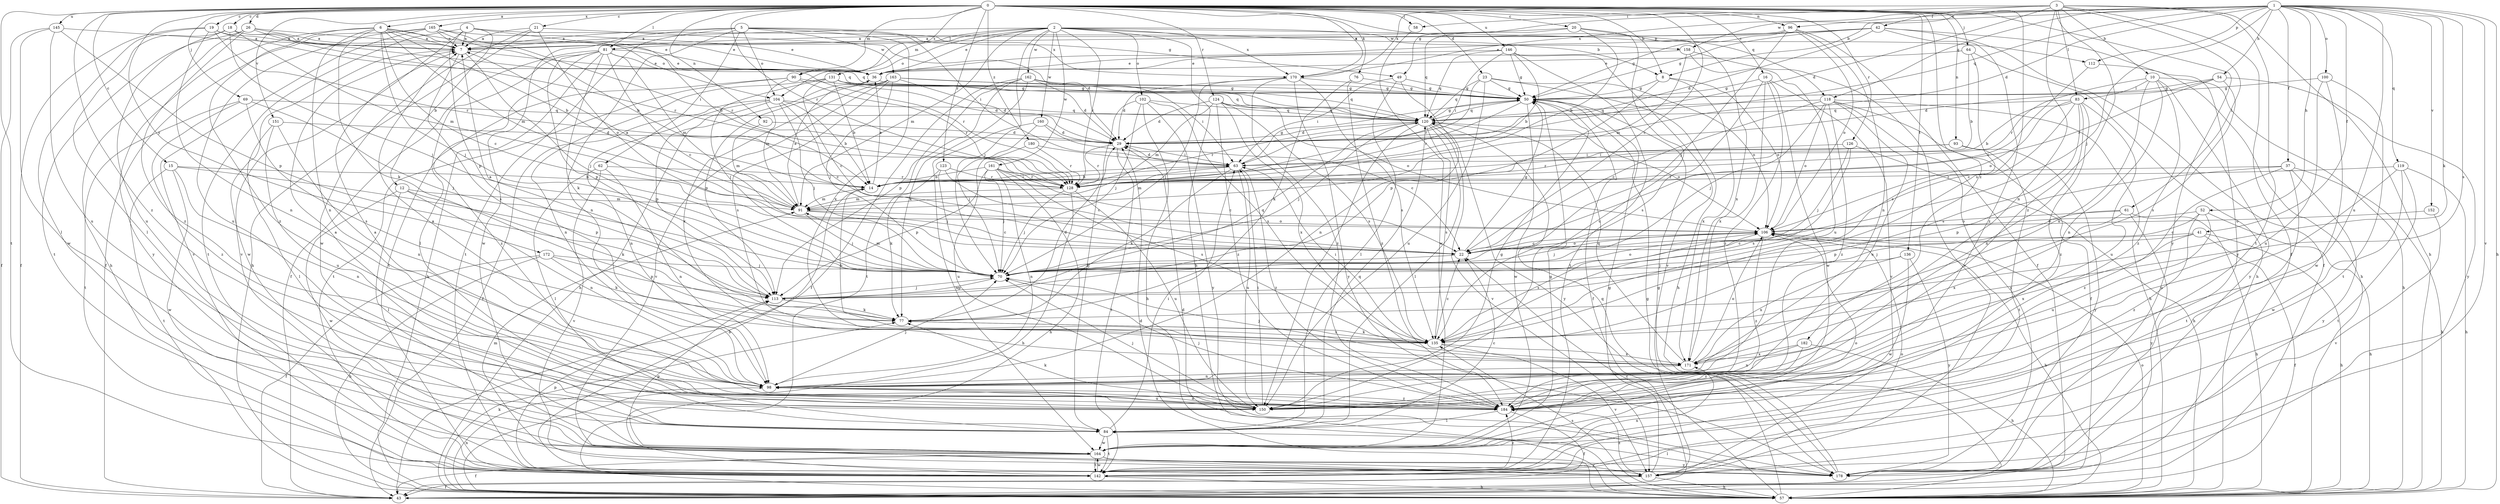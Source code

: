 strict digraph  {
0;
1;
2;
3;
4;
5;
6;
7;
8;
10;
12;
14;
15;
16;
18;
19;
20;
21;
22;
23;
26;
29;
36;
37;
41;
42;
43;
49;
50;
52;
54;
57;
58;
61;
62;
63;
64;
69;
70;
76;
77;
81;
83;
84;
90;
91;
92;
93;
96;
98;
100;
102;
104;
106;
112;
113;
118;
119;
120;
123;
124;
126;
128;
131;
135;
136;
142;
145;
146;
150;
151;
152;
157;
158;
160;
161;
162;
163;
164;
165;
170;
171;
172;
178;
180;
182;
184;
0 -> 6  [label=a];
0 -> 8  [label=b];
0 -> 15  [label=c];
0 -> 16  [label=c];
0 -> 18  [label=c];
0 -> 19  [label=c];
0 -> 20  [label=c];
0 -> 21  [label=c];
0 -> 22  [label=c];
0 -> 23  [label=d];
0 -> 26  [label=d];
0 -> 58  [label=i];
0 -> 64  [label=j];
0 -> 69  [label=j];
0 -> 76  [label=k];
0 -> 81  [label=l];
0 -> 90  [label=m];
0 -> 92  [label=n];
0 -> 93  [label=n];
0 -> 96  [label=n];
0 -> 118  [label=q];
0 -> 123  [label=r];
0 -> 124  [label=r];
0 -> 126  [label=r];
0 -> 128  [label=r];
0 -> 131  [label=s];
0 -> 135  [label=s];
0 -> 136  [label=t];
0 -> 142  [label=t];
0 -> 145  [label=u];
0 -> 146  [label=u];
0 -> 151  [label=v];
0 -> 165  [label=x];
0 -> 170  [label=x];
0 -> 172  [label=y];
0 -> 178  [label=y];
0 -> 180  [label=z];
0 -> 182  [label=z];
0 -> 184  [label=z];
1 -> 8  [label=b];
1 -> 29  [label=d];
1 -> 37  [label=f];
1 -> 41  [label=f];
1 -> 52  [label=h];
1 -> 54  [label=h];
1 -> 57  [label=h];
1 -> 58  [label=i];
1 -> 70  [label=j];
1 -> 77  [label=k];
1 -> 96  [label=n];
1 -> 100  [label=o];
1 -> 112  [label=p];
1 -> 118  [label=q];
1 -> 119  [label=q];
1 -> 120  [label=q];
1 -> 135  [label=s];
1 -> 150  [label=u];
1 -> 152  [label=v];
1 -> 157  [label=v];
1 -> 158  [label=w];
1 -> 170  [label=x];
2 -> 7  [label=a];
2 -> 8  [label=b];
2 -> 36  [label=e];
2 -> 57  [label=h];
2 -> 70  [label=j];
2 -> 81  [label=l];
2 -> 90  [label=m];
2 -> 91  [label=m];
2 -> 102  [label=o];
2 -> 104  [label=o];
2 -> 112  [label=p];
2 -> 128  [label=r];
2 -> 158  [label=w];
2 -> 160  [label=w];
2 -> 161  [label=w];
2 -> 162  [label=w];
2 -> 170  [label=x];
3 -> 10  [label=b];
3 -> 29  [label=d];
3 -> 42  [label=f];
3 -> 43  [label=f];
3 -> 49  [label=g];
3 -> 57  [label=h];
3 -> 61  [label=i];
3 -> 83  [label=l];
3 -> 98  [label=n];
3 -> 142  [label=t];
3 -> 170  [label=x];
3 -> 184  [label=z];
4 -> 7  [label=a];
4 -> 12  [label=b];
4 -> 14  [label=b];
4 -> 49  [label=g];
4 -> 113  [label=p];
4 -> 142  [label=t];
4 -> 157  [label=v];
5 -> 7  [label=a];
5 -> 62  [label=i];
5 -> 63  [label=i];
5 -> 98  [label=n];
5 -> 104  [label=o];
5 -> 142  [label=t];
5 -> 163  [label=w];
5 -> 164  [label=w];
5 -> 170  [label=x];
5 -> 171  [label=x];
6 -> 7  [label=a];
6 -> 14  [label=b];
6 -> 22  [label=c];
6 -> 36  [label=e];
6 -> 70  [label=j];
6 -> 77  [label=k];
6 -> 91  [label=m];
6 -> 98  [label=n];
6 -> 104  [label=o];
6 -> 178  [label=y];
6 -> 184  [label=z];
7 -> 36  [label=e];
7 -> 70  [label=j];
7 -> 135  [label=s];
7 -> 164  [label=w];
8 -> 50  [label=g];
8 -> 106  [label=o];
8 -> 113  [label=p];
8 -> 171  [label=x];
10 -> 57  [label=h];
10 -> 83  [label=l];
10 -> 98  [label=n];
10 -> 128  [label=r];
10 -> 171  [label=x];
10 -> 178  [label=y];
10 -> 184  [label=z];
12 -> 77  [label=k];
12 -> 84  [label=l];
12 -> 91  [label=m];
12 -> 98  [label=n];
12 -> 164  [label=w];
14 -> 36  [label=e];
14 -> 63  [label=i];
14 -> 91  [label=m];
15 -> 14  [label=b];
15 -> 98  [label=n];
15 -> 113  [label=p];
15 -> 142  [label=t];
15 -> 164  [label=w];
16 -> 50  [label=g];
16 -> 135  [label=s];
16 -> 157  [label=v];
16 -> 164  [label=w];
16 -> 171  [label=x];
16 -> 184  [label=z];
18 -> 7  [label=a];
18 -> 70  [label=j];
18 -> 84  [label=l];
18 -> 91  [label=m];
18 -> 120  [label=q];
18 -> 150  [label=u];
19 -> 7  [label=a];
19 -> 43  [label=f];
19 -> 98  [label=n];
19 -> 120  [label=q];
19 -> 128  [label=r];
19 -> 164  [label=w];
20 -> 7  [label=a];
20 -> 14  [label=b];
20 -> 120  [label=q];
20 -> 150  [label=u];
20 -> 171  [label=x];
21 -> 7  [label=a];
21 -> 29  [label=d];
21 -> 57  [label=h];
21 -> 106  [label=o];
21 -> 164  [label=w];
22 -> 50  [label=g];
22 -> 70  [label=j];
22 -> 106  [label=o];
23 -> 50  [label=g];
23 -> 57  [label=h];
23 -> 106  [label=o];
23 -> 120  [label=q];
23 -> 128  [label=r];
23 -> 150  [label=u];
26 -> 7  [label=a];
26 -> 36  [label=e];
26 -> 57  [label=h];
26 -> 128  [label=r];
26 -> 142  [label=t];
26 -> 184  [label=z];
29 -> 63  [label=i];
29 -> 128  [label=r];
29 -> 142  [label=t];
36 -> 50  [label=g];
36 -> 57  [label=h];
37 -> 57  [label=h];
37 -> 113  [label=p];
37 -> 128  [label=r];
37 -> 142  [label=t];
37 -> 178  [label=y];
37 -> 184  [label=z];
41 -> 22  [label=c];
41 -> 43  [label=f];
41 -> 57  [label=h];
41 -> 70  [label=j];
41 -> 171  [label=x];
42 -> 7  [label=a];
42 -> 29  [label=d];
42 -> 36  [label=e];
42 -> 43  [label=f];
42 -> 50  [label=g];
42 -> 178  [label=y];
42 -> 184  [label=z];
49 -> 50  [label=g];
49 -> 63  [label=i];
49 -> 84  [label=l];
49 -> 98  [label=n];
50 -> 43  [label=f];
50 -> 120  [label=q];
50 -> 128  [label=r];
50 -> 164  [label=w];
52 -> 22  [label=c];
52 -> 57  [label=h];
52 -> 106  [label=o];
52 -> 150  [label=u];
52 -> 184  [label=z];
54 -> 29  [label=d];
54 -> 50  [label=g];
54 -> 128  [label=r];
54 -> 135  [label=s];
54 -> 178  [label=y];
57 -> 22  [label=c];
57 -> 29  [label=d];
57 -> 50  [label=g];
57 -> 77  [label=k];
57 -> 98  [label=n];
57 -> 106  [label=o];
57 -> 135  [label=s];
58 -> 164  [label=w];
61 -> 57  [label=h];
61 -> 106  [label=o];
61 -> 113  [label=p];
61 -> 171  [label=x];
61 -> 178  [label=y];
62 -> 84  [label=l];
62 -> 98  [label=n];
62 -> 128  [label=r];
62 -> 157  [label=v];
63 -> 14  [label=b];
63 -> 29  [label=d];
63 -> 50  [label=g];
63 -> 77  [label=k];
63 -> 91  [label=m];
63 -> 150  [label=u];
63 -> 184  [label=z];
64 -> 14  [label=b];
64 -> 36  [label=e];
64 -> 57  [label=h];
64 -> 135  [label=s];
69 -> 70  [label=j];
69 -> 120  [label=q];
69 -> 135  [label=s];
69 -> 142  [label=t];
69 -> 184  [label=z];
70 -> 91  [label=m];
70 -> 106  [label=o];
70 -> 113  [label=p];
76 -> 50  [label=g];
76 -> 77  [label=k];
76 -> 184  [label=z];
77 -> 29  [label=d];
77 -> 135  [label=s];
81 -> 22  [label=c];
81 -> 36  [label=e];
81 -> 43  [label=f];
81 -> 57  [label=h];
81 -> 77  [label=k];
81 -> 84  [label=l];
81 -> 91  [label=m];
81 -> 113  [label=p];
81 -> 128  [label=r];
81 -> 142  [label=t];
83 -> 14  [label=b];
83 -> 22  [label=c];
83 -> 98  [label=n];
83 -> 106  [label=o];
83 -> 120  [label=q];
83 -> 135  [label=s];
83 -> 150  [label=u];
83 -> 184  [label=z];
84 -> 22  [label=c];
84 -> 63  [label=i];
84 -> 120  [label=q];
84 -> 142  [label=t];
84 -> 164  [label=w];
90 -> 50  [label=g];
90 -> 91  [label=m];
90 -> 128  [label=r];
90 -> 142  [label=t];
90 -> 184  [label=z];
91 -> 7  [label=a];
91 -> 22  [label=c];
91 -> 36  [label=e];
91 -> 70  [label=j];
91 -> 106  [label=o];
92 -> 29  [label=d];
92 -> 91  [label=m];
93 -> 63  [label=i];
93 -> 128  [label=r];
93 -> 142  [label=t];
93 -> 178  [label=y];
96 -> 7  [label=a];
96 -> 43  [label=f];
96 -> 50  [label=g];
96 -> 70  [label=j];
96 -> 98  [label=n];
96 -> 106  [label=o];
98 -> 7  [label=a];
98 -> 70  [label=j];
98 -> 150  [label=u];
98 -> 184  [label=z];
100 -> 50  [label=g];
100 -> 142  [label=t];
100 -> 150  [label=u];
100 -> 164  [label=w];
102 -> 57  [label=h];
102 -> 70  [label=j];
102 -> 84  [label=l];
102 -> 120  [label=q];
102 -> 135  [label=s];
102 -> 178  [label=y];
104 -> 14  [label=b];
104 -> 22  [label=c];
104 -> 43  [label=f];
104 -> 70  [label=j];
104 -> 98  [label=n];
104 -> 113  [label=p];
104 -> 120  [label=q];
106 -> 22  [label=c];
106 -> 57  [label=h];
106 -> 70  [label=j];
106 -> 135  [label=s];
106 -> 184  [label=z];
112 -> 22  [label=c];
112 -> 57  [label=h];
113 -> 7  [label=a];
113 -> 70  [label=j];
113 -> 77  [label=k];
113 -> 120  [label=q];
118 -> 22  [label=c];
118 -> 43  [label=f];
118 -> 57  [label=h];
118 -> 70  [label=j];
118 -> 106  [label=o];
118 -> 120  [label=q];
118 -> 150  [label=u];
118 -> 178  [label=y];
118 -> 184  [label=z];
119 -> 57  [label=h];
119 -> 128  [label=r];
119 -> 142  [label=t];
119 -> 150  [label=u];
119 -> 164  [label=w];
120 -> 29  [label=d];
120 -> 50  [label=g];
120 -> 70  [label=j];
120 -> 84  [label=l];
120 -> 106  [label=o];
120 -> 128  [label=r];
120 -> 135  [label=s];
120 -> 150  [label=u];
120 -> 157  [label=v];
120 -> 178  [label=y];
123 -> 22  [label=c];
123 -> 70  [label=j];
123 -> 77  [label=k];
123 -> 128  [label=r];
124 -> 29  [label=d];
124 -> 91  [label=m];
124 -> 106  [label=o];
124 -> 120  [label=q];
124 -> 135  [label=s];
124 -> 171  [label=x];
124 -> 184  [label=z];
126 -> 57  [label=h];
126 -> 63  [label=i];
126 -> 70  [label=j];
126 -> 135  [label=s];
128 -> 57  [label=h];
128 -> 70  [label=j];
128 -> 91  [label=m];
128 -> 150  [label=u];
131 -> 14  [label=b];
131 -> 22  [label=c];
131 -> 29  [label=d];
131 -> 50  [label=g];
131 -> 70  [label=j];
131 -> 98  [label=n];
131 -> 120  [label=q];
135 -> 14  [label=b];
135 -> 22  [label=c];
135 -> 63  [label=i];
135 -> 77  [label=k];
135 -> 157  [label=v];
135 -> 171  [label=x];
136 -> 70  [label=j];
136 -> 164  [label=w];
136 -> 171  [label=x];
136 -> 178  [label=y];
142 -> 14  [label=b];
142 -> 57  [label=h];
142 -> 113  [label=p];
142 -> 164  [label=w];
142 -> 171  [label=x];
142 -> 184  [label=z];
145 -> 7  [label=a];
145 -> 43  [label=f];
145 -> 84  [label=l];
145 -> 113  [label=p];
145 -> 150  [label=u];
146 -> 14  [label=b];
146 -> 36  [label=e];
146 -> 50  [label=g];
146 -> 63  [label=i];
146 -> 120  [label=q];
146 -> 142  [label=t];
146 -> 157  [label=v];
150 -> 7  [label=a];
150 -> 50  [label=g];
150 -> 63  [label=i];
150 -> 70  [label=j];
150 -> 77  [label=k];
150 -> 98  [label=n];
151 -> 29  [label=d];
151 -> 84  [label=l];
151 -> 98  [label=n];
151 -> 150  [label=u];
152 -> 106  [label=o];
152 -> 157  [label=v];
157 -> 43  [label=f];
157 -> 50  [label=g];
157 -> 57  [label=h];
157 -> 106  [label=o];
157 -> 184  [label=z];
158 -> 36  [label=e];
158 -> 91  [label=m];
158 -> 150  [label=u];
158 -> 157  [label=v];
160 -> 22  [label=c];
160 -> 29  [label=d];
160 -> 70  [label=j];
160 -> 164  [label=w];
161 -> 14  [label=b];
161 -> 22  [label=c];
161 -> 57  [label=h];
161 -> 70  [label=j];
161 -> 98  [label=n];
161 -> 113  [label=p];
161 -> 128  [label=r];
161 -> 135  [label=s];
162 -> 29  [label=d];
162 -> 43  [label=f];
162 -> 50  [label=g];
162 -> 63  [label=i];
162 -> 77  [label=k];
162 -> 113  [label=p];
162 -> 142  [label=t];
163 -> 29  [label=d];
163 -> 50  [label=g];
163 -> 70  [label=j];
163 -> 113  [label=p];
163 -> 120  [label=q];
163 -> 135  [label=s];
163 -> 157  [label=v];
163 -> 171  [label=x];
164 -> 43  [label=f];
164 -> 50  [label=g];
164 -> 106  [label=o];
164 -> 113  [label=p];
164 -> 142  [label=t];
164 -> 157  [label=v];
164 -> 178  [label=y];
165 -> 7  [label=a];
165 -> 14  [label=b];
165 -> 36  [label=e];
165 -> 43  [label=f];
165 -> 128  [label=r];
165 -> 150  [label=u];
165 -> 157  [label=v];
170 -> 29  [label=d];
170 -> 50  [label=g];
170 -> 70  [label=j];
170 -> 135  [label=s];
170 -> 178  [label=y];
170 -> 184  [label=z];
171 -> 70  [label=j];
171 -> 98  [label=n];
171 -> 106  [label=o];
171 -> 120  [label=q];
172 -> 43  [label=f];
172 -> 57  [label=h];
172 -> 70  [label=j];
172 -> 77  [label=k];
172 -> 113  [label=p];
178 -> 29  [label=d];
178 -> 50  [label=g];
178 -> 84  [label=l];
178 -> 91  [label=m];
178 -> 120  [label=q];
180 -> 63  [label=i];
180 -> 128  [label=r];
180 -> 150  [label=u];
182 -> 57  [label=h];
182 -> 98  [label=n];
182 -> 171  [label=x];
182 -> 184  [label=z];
184 -> 7  [label=a];
184 -> 43  [label=f];
184 -> 70  [label=j];
184 -> 84  [label=l];
}
